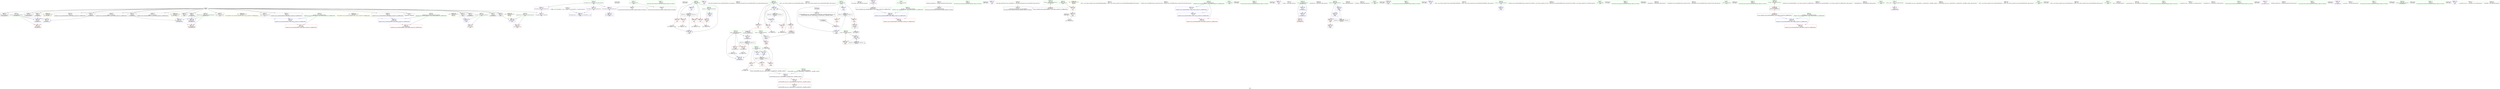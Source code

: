 digraph "SVFG" {
	label="SVFG";

	Node0x55ea2120b8f0 [shape=record,color=grey,label="{NodeID: 0\nNullPtr}"];
	Node0x55ea2120b8f0 -> Node0x55ea213693b0[style=solid];
	Node0x55ea2120b8f0 -> Node0x55ea213694b0[style=solid];
	Node0x55ea2120b8f0 -> Node0x55ea21369580[style=solid];
	Node0x55ea2120b8f0 -> Node0x55ea21369650[style=solid];
	Node0x55ea2120b8f0 -> Node0x55ea21369720[style=solid];
	Node0x55ea2120b8f0 -> Node0x55ea213697f0[style=solid];
	Node0x55ea2120b8f0 -> Node0x55ea213698c0[style=solid];
	Node0x55ea2120b8f0 -> Node0x55ea21369990[style=solid];
	Node0x55ea2120b8f0 -> Node0x55ea21369a60[style=solid];
	Node0x55ea2120b8f0 -> Node0x55ea21369b30[style=solid];
	Node0x55ea2120b8f0 -> Node0x55ea21369c00[style=solid];
	Node0x55ea2120b8f0 -> Node0x55ea21369cd0[style=solid];
	Node0x55ea2120b8f0 -> Node0x55ea21369da0[style=solid];
	Node0x55ea2120b8f0 -> Node0x55ea21369e70[style=solid];
	Node0x55ea2120b8f0 -> Node0x55ea21369f40[style=solid];
	Node0x55ea2120b8f0 -> Node0x55ea2136a010[style=solid];
	Node0x55ea2120b8f0 -> Node0x55ea2136a0e0[style=solid];
	Node0x55ea2120b8f0 -> Node0x55ea2136a1b0[style=solid];
	Node0x55ea2120b8f0 -> Node0x55ea2136a280[style=solid];
	Node0x55ea2120b8f0 -> Node0x55ea2136e1b0[style=solid];
	Node0x55ea213902f0 [shape=record,color=black,label="{NodeID: 346\n225 = PHI()\n}"];
	Node0x55ea2136f970 [shape=record,color=blue,label="{NodeID: 180\n272\<--333\nehselector.slot\<--\nmain\n}"];
	Node0x55ea2136f970 -> Node0x55ea2136dee0[style=dashed];
	Node0x55ea21367270 [shape=record,color=black,label="{NodeID: 97\n10\<--8\n\<--in\nCan only get source location for instruction, argument, global var or function.}"];
	Node0x55ea21364be0 [shape=record,color=green,label="{NodeID: 14\n135\<--1\n\<--dummyObj\nCan only get source location for instruction, argument, global var or function.}"];
	Node0x55ea213929a0 [shape=record,color=black,label="{NodeID: 360\n346 = PHI()\n}"];
	Node0x55ea21375a10 [shape=record,color=grey,label="{NodeID: 277\n348 = Binary(347, 289, )\n}"];
	Node0x55ea21366e10 [shape=record,color=purple,label="{NodeID: 111\n345\<--19\n\<--.str.4\nmain\n}"];
	Node0x55ea21365740 [shape=record,color=green,label="{NodeID: 28\n58\<--59\n_ZNSt14basic_ifstreamIcSt11char_traitsIcEEC1EPKcSt13_Ios_Openmode\<--_ZNSt14basic_ifstreamIcSt11char_traitsIcEEC1EPKcSt13_Ios_Openmode_field_insensitive\n}"];
	Node0x55ea2136cc30 [shape=record,color=red,label="{NodeID: 125\n147\<--121\n\<--i.addr\n_Z5writeB5cxx11i\n}"];
	Node0x55ea2136cc30 -> Node0x55ea21376790[style=solid];
	Node0x55ea213663c0 [shape=record,color=green,label="{NodeID: 42\n129\<--130\nehselector.slot\<--ehselector.slot_field_insensitive\n_Z5writeB5cxx11i\n}"];
	Node0x55ea213663c0 -> Node0x55ea2136cf70[style=solid];
	Node0x55ea213663c0 -> Node0x55ea2136ead0[style=solid];
	Node0x55ea213663c0 -> Node0x55ea2136ec70[style=solid];
	Node0x55ea2136d790 [shape=record,color=red,label="{NodeID: 139\n357\<--258\n\<--c\nmain\n}"];
	Node0x55ea2136d790 -> Node0x55ea21375890[style=solid];
	Node0x55ea21368090 [shape=record,color=green,label="{NodeID: 56\n222\<--223\n_ZNSt7__cxx1112basic_stringIcSt11char_traitsIcESaIcEEC1ERKS4_\<--_ZNSt7__cxx1112basic_stringIcSt11char_traitsIcESaIcEEC1ERKS4__field_insensitive\n}"];
	Node0x55ea21384ab0 [shape=record,color=yellow,style=double,label="{NodeID: 319\n16V_1 = ENCHI(MR_16V_0)\npts\{130 \}\nFun[_Z5writeB5cxx11i]}"];
	Node0x55ea21384ab0 -> Node0x55ea2136ead0[style=dashed];
	Node0x55ea21384ab0 -> Node0x55ea2136ec70[style=dashed];
	Node0x55ea2136e380 [shape=record,color=blue,label="{NodeID: 153\n77\<--83\nr\<--\n_Z4calci\n}"];
	Node0x55ea2136e380 -> Node0x55ea21380a10[style=dashed];
	Node0x55ea21368cb0 [shape=record,color=green,label="{NodeID: 70\n299\<--300\nllvm.ceil.f64\<--llvm.ceil.f64_field_insensitive\n}"];
	Node0x55ea2136eee0 [shape=record,color=blue,label="{NodeID: 167\n209\<--206\n__rhs.addr\<--__rhs\n_ZStplIcSt11char_traitsIcESaIcEENSt7__cxx1112basic_stringIT_T0_T1_EERKS8_PKS5_\n}"];
	Node0x55ea2136eee0 -> Node0x55ea2136d110[style=dashed];
	Node0x55ea21369990 [shape=record,color=black,label="{NodeID: 84\n188\<--3\nlpad.val\<--dummyVal\n_Z5writeB5cxx11i\n}"];
	Node0x55ea2135cbb0 [shape=record,color=green,label="{NodeID: 1\n7\<--1\n__dso_handle\<--dummyObj\nGlob }"];
	Node0x55ea21391c40 [shape=record,color=black,label="{NodeID: 347\n93 = PHI(105, )\n}"];
	Node0x55ea21391c40 -> Node0x55ea21375e90[style=solid];
	Node0x55ea2136fa40 [shape=record,color=blue,label="{NodeID: 181\n264\<--339\ni\<--inc\nmain\n}"];
	Node0x55ea2136fa40 -> Node0x55ea2136da00[style=dashed];
	Node0x55ea2136fa40 -> Node0x55ea2136dad0[style=dashed];
	Node0x55ea2136fa40 -> Node0x55ea2136dba0[style=dashed];
	Node0x55ea2136fa40 -> Node0x55ea2136dc70[style=dashed];
	Node0x55ea2136fa40 -> Node0x55ea2136fa40[style=dashed];
	Node0x55ea2136fa40 -> Node0x55ea21381e10[style=dashed];
	Node0x55ea21367370 [shape=record,color=black,label="{NodeID: 98\n38\<--39\n\<--_ZNSt8ios_base4InitD1Ev\nCan only get source location for instruction, argument, global var or function.}"];
	Node0x55ea21364c70 [shape=record,color=green,label="{NodeID: 15\n162\<--1\n\<--dummyObj\nCan only get source location for instruction, argument, global var or function.}"];
	Node0x55ea21392aa0 [shape=record,color=black,label="{NodeID: 361\n349 = PHI()\n}"];
	Node0x55ea21375b90 [shape=record,color=grey,label="{NodeID: 278\n339 = Binary(338, 289, )\n}"];
	Node0x55ea21375b90 -> Node0x55ea2136fa40[style=solid];
	Node0x55ea21366ee0 [shape=record,color=purple,label="{NodeID: 112\n316\<--21\n\<--.str.5\nmain\n}"];
	Node0x55ea21365840 [shape=record,color=green,label="{NodeID: 29\n62\<--68\n_ZNSt14basic_ifstreamIcSt11char_traitsIcEED1Ev\<--_ZNSt14basic_ifstreamIcSt11char_traitsIcEED1Ev_field_insensitive\n}"];
	Node0x55ea21365840 -> Node0x55ea21367470[style=solid];
	Node0x55ea2136cd00 [shape=record,color=red,label="{NodeID: 126\n160\<--121\n\<--i.addr\n_Z5writeB5cxx11i\n}"];
	Node0x55ea2136cd00 -> Node0x55ea21375d10[style=solid];
	Node0x55ea21366490 [shape=record,color=green,label="{NodeID: 43\n131\<--132\nref.tmp1\<--ref.tmp1_field_insensitive\n_Z5writeB5cxx11i\n|{<s0>10}}"];
	Node0x55ea21366490:s0 -> Node0x55ea21393070[style=solid,color=red];
	Node0x55ea2136d860 [shape=record,color=red,label="{NodeID: 140\n301\<--260\n\<--d\nmain\n}"];
	Node0x55ea2136d860 -> Node0x55ea213678b0[style=solid];
	Node0x55ea21368190 [shape=record,color=green,label="{NodeID: 57\n226\<--227\n_ZNSt7__cxx1112basic_stringIcSt11char_traitsIcESaIcEE6appendEPKc\<--_ZNSt7__cxx1112basic_stringIcSt11char_traitsIcESaIcEE6appendEPKc_field_insensitive\n}"];
	Node0x55ea2136e450 [shape=record,color=blue,label="{NodeID: 154\n79\<--85\nn\<--\n_Z4calci\n}"];
	Node0x55ea2136e450 -> Node0x55ea21380f10[style=dashed];
	Node0x55ea21368db0 [shape=record,color=green,label="{NodeID: 71\n309\<--310\n_ZStlsISt11char_traitsIcEERSt13basic_ostreamIcT_ES5_PKc\<--_ZStlsISt11char_traitsIcEERSt13basic_ostreamIcT_ES5_PKc_field_insensitive\n}"];
	Node0x55ea2136efb0 [shape=record,color=blue,label="{NodeID: 168\n211\<--135\nnrvo\<--\n_ZStplIcSt11char_traitsIcESaIcEENSt7__cxx1112basic_stringIT_T0_T1_EERKS8_PKS5_\n}"];
	Node0x55ea2136efb0 -> Node0x55ea2136f080[style=dashed];
	Node0x55ea21369a60 [shape=record,color=black,label="{NodeID: 85\n189\<--3\nlpad.val4\<--dummyVal\n_Z5writeB5cxx11i\n}"];
	Node0x55ea21360b40 [shape=record,color=green,label="{NodeID: 2\n12\<--1\n.str\<--dummyObj\nGlob }"];
	Node0x55ea21391e30 [shape=record,color=black,label="{NodeID: 348\n276 = PHI()\n}"];
	Node0x55ea2136fb10 [shape=record,color=blue,label="{NodeID: 182\n258\<--358\nc\<--inc22\nmain\n}"];
	Node0x55ea2136fb10 -> Node0x55ea21381410[style=dashed];
	Node0x55ea21367470 [shape=record,color=black,label="{NodeID: 99\n61\<--62\n\<--_ZNSt14basic_ifstreamIcSt11char_traitsIcEED1Ev\nCan only get source location for instruction, argument, global var or function.}"];
	Node0x55ea21364d00 [shape=record,color=green,label="{NodeID: 16\n180\<--1\n\<--dummyObj\nCan only get source location for instruction, argument, global var or function.}"];
	Node0x55ea21392ba0 [shape=record,color=black,label="{NodeID: 362\n351 = PHI()\n}"];
	Node0x55ea21375d10 [shape=record,color=grey,label="{NodeID: 279\n161 = Binary(160, 162, )\n}"];
	Node0x55ea21375d10 -> Node0x55ea2136e930[style=solid];
	Node0x55ea21366fb0 [shape=record,color=purple,label="{NodeID: 113\n350\<--21\n\<--.str.5\nmain\n}"];
	Node0x55ea21365940 [shape=record,color=green,label="{NodeID: 30\n71\<--72\n_Z4calci\<--_Z4calci_field_insensitive\n}"];
	Node0x55ea2136cdd0 [shape=record,color=red,label="{NodeID: 127\n181\<--123\nnrvo.val\<--nrvo\n_Z5writeB5cxx11i\n}"];
	Node0x55ea21366560 [shape=record,color=green,label="{NodeID: 44\n137\<--138\n_ZNSaIcEC1Ev\<--_ZNSaIcEC1Ev_field_insensitive\n}"];
	Node0x55ea2136d930 [shape=record,color=red,label="{NodeID: 141\n342\<--262\n\<--golabi\nmain\n}"];
	Node0x55ea2136d930 -> Node0x55ea21366930[style=solid];
	Node0x55ea21368290 [shape=record,color=green,label="{NodeID: 58\n251\<--252\nmain\<--main_field_insensitive\n}"];
	Node0x55ea2136e520 [shape=record,color=blue,label="{NodeID: 155\n77\<--96\nr\<--add\n_Z4calci\n}"];
	Node0x55ea2136e520 -> Node0x55ea21380a10[style=dashed];
	Node0x55ea21368eb0 [shape=record,color=green,label="{NodeID: 72\n314\<--315\n_ZNSolsEi\<--_ZNSolsEi_field_insensitive\n}"];
	Node0x55ea2136f080 [shape=record,color=blue,label="{NodeID: 169\n211\<--180\nnrvo\<--\n_ZStplIcSt11char_traitsIcESaIcEENSt7__cxx1112basic_stringIT_T0_T1_EERKS8_PKS5_\n}"];
	Node0x55ea2136f080 -> Node0x55ea2136d1e0[style=dashed];
	Node0x55ea21369b30 [shape=record,color=black,label="{NodeID: 86\n231\<--3\n\<--dummyVal\n_ZStplIcSt11char_traitsIcESaIcEENSt7__cxx1112basic_stringIT_T0_T1_EERKS8_PKS5_\n}"];
	Node0x55ea21364220 [shape=record,color=green,label="{NodeID: 3\n14\<--1\n.str.2\<--dummyObj\nGlob }"];
	Node0x55ea21391f00 [shape=record,color=black,label="{NodeID: 349\n285 = PHI()\n}"];
	Node0x55ea21367570 [shape=record,color=black,label="{NodeID: 100\n253\<--89\nmain_ret\<--\nmain\n}"];
	Node0x55ea21364d90 [shape=record,color=green,label="{NodeID: 17\n287\<--1\n\<--dummyObj\nCan only get source location for instruction, argument, global var or function.}"];
	Node0x55ea21392ca0 [shape=record,color=black,label="{NodeID: 363\n353 = PHI()\n}"];
	Node0x55ea21375e90 [shape=record,color=grey,label="{NodeID: 280\n96 = Binary(91, 93, )\n}"];
	Node0x55ea21375e90 -> Node0x55ea2136e520[style=solid];
	Node0x55ea21367080 [shape=record,color=purple,label="{NodeID: 114\n352\<--23\n\<--.str.6\nmain\n}"];
	Node0x55ea21365a40 [shape=record,color=green,label="{NodeID: 31\n75\<--76\nk.addr\<--k.addr_field_insensitive\n_Z4calci\n}"];
	Node0x55ea21365a40 -> Node0x55ea2136c680[style=solid];
	Node0x55ea21365a40 -> Node0x55ea2136e2b0[style=solid];
	Node0x55ea21380510 [shape=record,color=black,label="{NodeID: 294\nMR_10V_3 = PHI(MR_10V_4, MR_10V_2, )\npts\{122 \}\n}"];
	Node0x55ea21380510 -> Node0x55ea2136cc30[style=dashed];
	Node0x55ea21380510 -> Node0x55ea2136cd00[style=dashed];
	Node0x55ea21380510 -> Node0x55ea2136e930[style=dashed];
	Node0x55ea2136cea0 [shape=record,color=red,label="{NodeID: 128\n186\<--127\nexn\<--exn.slot\n_Z5writeB5cxx11i\n}"];
	Node0x55ea21366660 [shape=record,color=green,label="{NodeID: 45\n141\<--142\n_ZNSt7__cxx1112basic_stringIcSt11char_traitsIcESaIcEEC1EPKcRKS3_\<--_ZNSt7__cxx1112basic_stringIcSt11char_traitsIcESaIcEEC1EPKcRKS3__field_insensitive\n}"];
	Node0x55ea21384080 [shape=record,color=yellow,style=double,label="{NodeID: 308\n42V_1 = ENCHI(MR_42V_0)\npts\{271 \}\nFun[main]}"];
	Node0x55ea21384080 -> Node0x55ea2136f8a0[style=dashed];
	Node0x55ea2136da00 [shape=record,color=red,label="{NodeID: 142\n291\<--264\n\<--i\nmain\n}"];
	Node0x55ea2136da00 -> Node0x55ea21376490[style=solid];
	Node0x55ea21368390 [shape=record,color=green,label="{NodeID: 59\n254\<--255\nretval\<--retval_field_insensitive\nmain\n}"];
	Node0x55ea21368390 -> Node0x55ea2136f2f0[style=solid];
	Node0x55ea2136e5f0 [shape=record,color=blue,label="{NodeID: 156\n79\<--100\nn\<--sub\n_Z4calci\n}"];
	Node0x55ea2136e5f0 -> Node0x55ea21380f10[style=dashed];
	Node0x55ea21368fb0 [shape=record,color=green,label="{NodeID: 73\n321\<--322\n_ZStlsIcSt11char_traitsIcESaIcEERSt13basic_ostreamIT_T0_ES7_RKNSt7__cxx1112basic_stringIS4_S5_T1_EE\<--_ZStlsIcSt11char_traitsIcESaIcEERSt13basic_ostreamIT_T0_ES7_RKNSt7__cxx1112basic_stringIS4_S5_T1_EE_field_insensitive\n}"];
	Node0x55ea2136f150 [shape=record,color=blue,label="{NodeID: 170\n213\<--232\nexn.slot\<--\n_ZStplIcSt11char_traitsIcESaIcEENSt7__cxx1112basic_stringIT_T0_T1_EERKS8_PKS5_\n}"];
	Node0x55ea2136f150 -> Node0x55ea2136d2b0[style=dashed];
	Node0x55ea21369c00 [shape=record,color=black,label="{NodeID: 87\n232\<--3\n\<--dummyVal\n_ZStplIcSt11char_traitsIcESaIcEENSt7__cxx1112basic_stringIT_T0_T1_EERKS8_PKS5_\n}"];
	Node0x55ea21369c00 -> Node0x55ea2136f150[style=solid];
	Node0x55ea213642b0 [shape=record,color=green,label="{NodeID: 4\n16\<--1\n.str.3\<--dummyObj\nGlob }"];
	Node0x55ea21391fd0 [shape=record,color=black,label="{NodeID: 350\n37 = PHI()\n}"];
	Node0x55ea21367640 [shape=record,color=black,label="{NodeID: 101\n73\<--103\n_Z4calci_ret\<--\n_Z4calci\n|{<s0>22}}"];
	Node0x55ea21367640:s0 -> Node0x55ea21392370[style=solid,color=blue];
	Node0x55ea21364e20 [shape=record,color=green,label="{NodeID: 18\n289\<--1\n\<--dummyObj\nCan only get source location for instruction, argument, global var or function.}"];
	Node0x55ea21392da0 [shape=record,color=black,label="{NodeID: 364\n354 = PHI()\n}"];
	Node0x55ea21376010 [shape=record,color=grey,label="{NodeID: 281\n100 = Binary(98, 99, )\n}"];
	Node0x55ea21376010 -> Node0x55ea2136e5f0[style=solid];
	Node0x55ea2136c3b0 [shape=record,color=purple,label="{NodeID: 115\n399\<--25\nllvm.global_ctors_0\<--llvm.global_ctors\nGlob }"];
	Node0x55ea2136c3b0 -> Node0x55ea2136dfb0[style=solid];
	Node0x55ea21365b10 [shape=record,color=green,label="{NodeID: 32\n77\<--78\nr\<--r_field_insensitive\n_Z4calci\n}"];
	Node0x55ea21365b10 -> Node0x55ea2136c750[style=solid];
	Node0x55ea21365b10 -> Node0x55ea2136c820[style=solid];
	Node0x55ea21365b10 -> Node0x55ea2136e380[style=solid];
	Node0x55ea21365b10 -> Node0x55ea2136e520[style=solid];
	Node0x55ea21380a10 [shape=record,color=black,label="{NodeID: 295\nMR_4V_3 = PHI(MR_4V_4, MR_4V_2, )\npts\{78 \}\n}"];
	Node0x55ea21380a10 -> Node0x55ea2136c750[style=dashed];
	Node0x55ea21380a10 -> Node0x55ea2136c820[style=dashed];
	Node0x55ea21380a10 -> Node0x55ea2136e520[style=dashed];
	Node0x55ea2136cf70 [shape=record,color=red,label="{NodeID: 129\n187\<--129\nsel\<--ehselector.slot\n_Z5writeB5cxx11i\n}"];
	Node0x55ea21366760 [shape=record,color=green,label="{NodeID: 46\n144\<--145\n_ZNSaIcED1Ev\<--_ZNSaIcED1Ev_field_insensitive\n}"];
	Node0x55ea21384160 [shape=record,color=yellow,style=double,label="{NodeID: 309\n44V_1 = ENCHI(MR_44V_0)\npts\{273 \}\nFun[main]}"];
	Node0x55ea21384160 -> Node0x55ea2136f970[style=dashed];
	Node0x55ea2136dad0 [shape=record,color=red,label="{NodeID: 143\n294\<--264\n\<--i\nmain\n|{<s0>22}}"];
	Node0x55ea2136dad0:s0 -> Node0x55ea21393950[style=solid,color=red];
	Node0x55ea21368460 [shape=record,color=green,label="{NodeID: 60\n256\<--257\ncasenum\<--casenum_field_insensitive\nmain\n}"];
	Node0x55ea21368460 -> Node0x55ea2136d450[style=solid];
	Node0x55ea21368460 -> Node0x55ea2136f3c0[style=solid];
	Node0x55ea2136e6c0 [shape=record,color=blue,label="{NodeID: 157\n107\<--106\n__x.addr\<--__x\n_ZSt5log10IiEN9__gnu_cxx11__enable_ifIXsr12__is_integerIT_EE7__valueEdE6__typeES2_\n}"];
	Node0x55ea2136e6c0 -> Node0x55ea2136cb60[style=dashed];
	Node0x55ea213690b0 [shape=record,color=green,label="{NodeID: 74\n324\<--325\n_ZSt4endlIcSt11char_traitsIcEERSt13basic_ostreamIT_T0_ES6_\<--_ZSt4endlIcSt11char_traitsIcEERSt13basic_ostreamIT_T0_ES6__field_insensitive\n}"];
	Node0x55ea2136f220 [shape=record,color=blue,label="{NodeID: 171\n215\<--234\nehselector.slot\<--\n_ZStplIcSt11char_traitsIcESaIcEENSt7__cxx1112basic_stringIT_T0_T1_EERKS8_PKS5_\n}"];
	Node0x55ea2136f220 -> Node0x55ea2136d380[style=dashed];
	Node0x55ea21369cd0 [shape=record,color=black,label="{NodeID: 88\n234\<--3\n\<--dummyVal\n_ZStplIcSt11char_traitsIcESaIcEENSt7__cxx1112basic_stringIT_T0_T1_EERKS8_PKS5_\n}"];
	Node0x55ea21369cd0 -> Node0x55ea2136f220[style=solid];
	Node0x55ea2135fcd0 [shape=record,color=green,label="{NodeID: 5\n18\<--1\n_ZSt4cout\<--dummyObj\nGlob }"];
	Node0x55ea213920a0 [shape=record,color=black,label="{NodeID: 351\n60 = PHI()\n}"];
	Node0x55ea21367710 [shape=record,color=black,label="{NodeID: 102\n111\<--110\nconv\<--\n_ZSt5log10IiEN9__gnu_cxx11__enable_ifIXsr12__is_integerIT_EE7__valueEdE6__typeES2_\n}"];
	Node0x55ea21364eb0 [shape=record,color=green,label="{NodeID: 19\n306\<--1\n\<--dummyObj\nCan only get source location for instruction, argument, global var or function.}"];
	Node0x55ea21392e70 [shape=record,color=black,label="{NodeID: 365\n106 = PHI(92, )\n0th arg _ZSt5log10IiEN9__gnu_cxx11__enable_ifIXsr12__is_integerIT_EE7__valueEdE6__typeES2_ }"];
	Node0x55ea21392e70 -> Node0x55ea2136e6c0[style=solid];
	Node0x55ea21376190 [shape=record,color=grey,label="{NodeID: 282\n303 = cmp(298, 302, )\n}"];
	Node0x55ea2136c480 [shape=record,color=purple,label="{NodeID: 116\n400\<--25\nllvm.global_ctors_1\<--llvm.global_ctors\nGlob }"];
	Node0x55ea2136c480 -> Node0x55ea2136e0b0[style=solid];
	Node0x55ea21365be0 [shape=record,color=green,label="{NodeID: 33\n79\<--80\nn\<--n_field_insensitive\n_Z4calci\n}"];
	Node0x55ea21365be0 -> Node0x55ea2136c8f0[style=solid];
	Node0x55ea21365be0 -> Node0x55ea2136c9c0[style=solid];
	Node0x55ea21365be0 -> Node0x55ea2136ca90[style=solid];
	Node0x55ea21365be0 -> Node0x55ea2136e450[style=solid];
	Node0x55ea21365be0 -> Node0x55ea2136e5f0[style=solid];
	Node0x55ea21380f10 [shape=record,color=black,label="{NodeID: 296\nMR_6V_3 = PHI(MR_6V_4, MR_6V_2, )\npts\{80 \}\n}"];
	Node0x55ea21380f10 -> Node0x55ea2136c8f0[style=dashed];
	Node0x55ea21380f10 -> Node0x55ea2136c9c0[style=dashed];
	Node0x55ea21380f10 -> Node0x55ea2136ca90[style=dashed];
	Node0x55ea21380f10 -> Node0x55ea2136e5f0[style=dashed];
	Node0x55ea2136d040 [shape=record,color=red,label="{NodeID: 130\n220\<--207\n\<--__lhs.addr\n_ZStplIcSt11char_traitsIcESaIcEENSt7__cxx1112basic_stringIT_T0_T1_EERKS8_PKS5_\n}"];
	Node0x55ea21366860 [shape=record,color=green,label="{NodeID: 47\n152\<--153\n_ZStplIcSt11char_traitsIcESaIcEENSt7__cxx1112basic_stringIT_T0_T1_EERKS8_PKS5_\<--_ZStplIcSt11char_traitsIcESaIcEENSt7__cxx1112basic_stringIT_T0_T1_EERKS8_PKS5__field_insensitive\n}"];
	Node0x55ea2136dba0 [shape=record,color=red,label="{NodeID: 144\n318\<--264\n\<--i\nmain\n|{<s0>27}}"];
	Node0x55ea2136dba0:s0 -> Node0x55ea21393840[style=solid,color=red];
	Node0x55ea21368530 [shape=record,color=green,label="{NodeID: 61\n258\<--259\nc\<--c_field_insensitive\nmain\n}"];
	Node0x55ea21368530 -> Node0x55ea2136d520[style=solid];
	Node0x55ea21368530 -> Node0x55ea2136d5f0[style=solid];
	Node0x55ea21368530 -> Node0x55ea2136d6c0[style=solid];
	Node0x55ea21368530 -> Node0x55ea2136d790[style=solid];
	Node0x55ea21368530 -> Node0x55ea2136f490[style=solid];
	Node0x55ea21368530 -> Node0x55ea2136fb10[style=solid];
	Node0x55ea2136e790 [shape=record,color=blue,label="{NodeID: 158\n121\<--120\ni.addr\<--i\n_Z5writeB5cxx11i\n}"];
	Node0x55ea2136e790 -> Node0x55ea21380510[style=dashed];
	Node0x55ea213691b0 [shape=record,color=green,label="{NodeID: 75\n326\<--327\n_ZNSolsEPFRSoS_E\<--_ZNSolsEPFRSoS_E_field_insensitive\n}"];
	Node0x55ea2136f2f0 [shape=record,color=blue,label="{NodeID: 172\n254\<--89\nretval\<--\nmain\n}"];
	Node0x55ea21369da0 [shape=record,color=black,label="{NodeID: 89\n243\<--3\nlpad.val\<--dummyVal\n_ZStplIcSt11char_traitsIcESaIcEENSt7__cxx1112basic_stringIT_T0_T1_EERKS8_PKS5_\n}"];
	Node0x55ea2135fd60 [shape=record,color=green,label="{NodeID: 6\n19\<--1\n.str.4\<--dummyObj\nGlob }"];
	Node0x55ea21392170 [shape=record,color=black,label="{NodeID: 352\n112 = PHI()\n}"];
	Node0x55ea21392170 -> Node0x55ea213677e0[style=solid];
	Node0x55ea213677e0 [shape=record,color=black,label="{NodeID: 103\n105\<--112\n_ZSt5log10IiEN9__gnu_cxx11__enable_ifIXsr12__is_integerIT_EE7__valueEdE6__typeES2__ret\<--call\n_ZSt5log10IiEN9__gnu_cxx11__enable_ifIXsr12__is_integerIT_EE7__valueEdE6__typeES2_\n|{<s0>5}}"];
	Node0x55ea213677e0:s0 -> Node0x55ea21391c40[style=solid,color=blue];
	Node0x55ea21364f40 [shape=record,color=green,label="{NodeID: 20\n4\<--6\n_ZStL8__ioinit\<--_ZStL8__ioinit_field_insensitive\nGlob }"];
	Node0x55ea21364f40 -> Node0x55ea21366a00[style=solid];
	Node0x55ea21393070 [shape=record,color=black,label="{NodeID: 366\n204 = PHI(131, )\n0th arg _ZStplIcSt11char_traitsIcESaIcEENSt7__cxx1112basic_stringIT_T0_T1_EERKS8_PKS5_ }"];
	Node0x55ea21376310 [shape=record,color=grey,label="{NodeID: 283\n283 = cmp(281, 282, )\n}"];
	Node0x55ea2136c580 [shape=record,color=purple,label="{NodeID: 117\n401\<--25\nllvm.global_ctors_2\<--llvm.global_ctors\nGlob }"];
	Node0x55ea2136c580 -> Node0x55ea2136e1b0[style=solid];
	Node0x55ea21365cb0 [shape=record,color=green,label="{NodeID: 34\n94\<--95\n_ZSt5log10IiEN9__gnu_cxx11__enable_ifIXsr12__is_integerIT_EE7__valueEdE6__typeES2_\<--_ZSt5log10IiEN9__gnu_cxx11__enable_ifIXsr12__is_integerIT_EE7__valueEdE6__typeES2__field_insensitive\n}"];
	Node0x55ea21381410 [shape=record,color=black,label="{NodeID: 297\nMR_32V_3 = PHI(MR_32V_4, MR_32V_2, )\npts\{259 \}\n}"];
	Node0x55ea21381410 -> Node0x55ea2136d520[style=dashed];
	Node0x55ea21381410 -> Node0x55ea2136d5f0[style=dashed];
	Node0x55ea21381410 -> Node0x55ea2136d6c0[style=dashed];
	Node0x55ea21381410 -> Node0x55ea2136d790[style=dashed];
	Node0x55ea21381410 -> Node0x55ea2136fb10[style=dashed];
	Node0x55ea2136d110 [shape=record,color=red,label="{NodeID: 131\n224\<--209\n\<--__rhs.addr\n_ZStplIcSt11char_traitsIcESaIcEENSt7__cxx1112basic_stringIT_T0_T1_EERKS8_PKS5_\n}"];
	Node0x55ea21367980 [shape=record,color=green,label="{NodeID: 48\n155\<--156\n_ZNSt7__cxx1112basic_stringIcSt11char_traitsIcESaIcEEaSEOS4_\<--_ZNSt7__cxx1112basic_stringIcSt11char_traitsIcESaIcEEaSEOS4__field_insensitive\n}"];
	Node0x55ea2136dc70 [shape=record,color=red,label="{NodeID: 145\n338\<--264\n\<--i\nmain\n}"];
	Node0x55ea2136dc70 -> Node0x55ea21375b90[style=solid];
	Node0x55ea21368600 [shape=record,color=green,label="{NodeID: 62\n260\<--261\nd\<--d_field_insensitive\nmain\n}"];
	Node0x55ea21368600 -> Node0x55ea2136d860[style=solid];
	Node0x55ea2136e860 [shape=record,color=blue,label="{NodeID: 159\n123\<--135\nnrvo\<--\n_Z5writeB5cxx11i\n}"];
	Node0x55ea2136e860 -> Node0x55ea2136ed40[style=dashed];
	Node0x55ea213692b0 [shape=record,color=green,label="{NodeID: 76\n27\<--394\n_GLOBAL__sub_I_Marjan0003_2_1.cpp\<--_GLOBAL__sub_I_Marjan0003_2_1.cpp_field_insensitive\n}"];
	Node0x55ea213692b0 -> Node0x55ea2136e0b0[style=solid];
	Node0x55ea2136f3c0 [shape=record,color=blue,label="{NodeID: 173\n256\<--89\ncasenum\<--\nmain\n}"];
	Node0x55ea2136f3c0 -> Node0x55ea2136d450[style=dashed];
	Node0x55ea21369e70 [shape=record,color=black,label="{NodeID: 90\n244\<--3\nlpad.val1\<--dummyVal\n_ZStplIcSt11char_traitsIcESaIcEENSt7__cxx1112basic_stringIT_T0_T1_EERKS8_PKS5_\n}"];
	Node0x55ea2135fdf0 [shape=record,color=green,label="{NodeID: 7\n21\<--1\n.str.5\<--dummyObj\nGlob }"];
	Node0x55ea213922a0 [shape=record,color=black,label="{NodeID: 353\n323 = PHI()\n}"];
	Node0x55ea213678b0 [shape=record,color=black,label="{NodeID: 104\n302\<--301\nconv\<--\nmain\n}"];
	Node0x55ea213678b0 -> Node0x55ea21376190[style=solid];
	Node0x55ea21365040 [shape=record,color=green,label="{NodeID: 21\n8\<--11\nin\<--in_field_insensitive\nGlob }"];
	Node0x55ea21365040 -> Node0x55ea21367170[style=solid];
	Node0x55ea21365040 -> Node0x55ea21367270[style=solid];
	Node0x55ea21393360 [shape=record,color=black,label="{NodeID: 367\n205 = PHI(119, )\n1st arg _ZStplIcSt11char_traitsIcESaIcEENSt7__cxx1112basic_stringIT_T0_T1_EERKS8_PKS5_ }"];
	Node0x55ea21393360 -> Node0x55ea2136ee10[style=solid];
	Node0x55ea21376490 [shape=record,color=grey,label="{NodeID: 284\n292 = cmp(291, 85, )\n}"];
	Node0x55ea2136c680 [shape=record,color=red,label="{NodeID: 118\n99\<--75\n\<--k.addr\n_Z4calci\n}"];
	Node0x55ea2136c680 -> Node0x55ea21376010[style=solid];
	Node0x55ea21365db0 [shape=record,color=green,label="{NodeID: 35\n107\<--108\n__x.addr\<--__x.addr_field_insensitive\n_ZSt5log10IiEN9__gnu_cxx11__enable_ifIXsr12__is_integerIT_EE7__valueEdE6__typeES2_\n}"];
	Node0x55ea21365db0 -> Node0x55ea2136cb60[style=solid];
	Node0x55ea21365db0 -> Node0x55ea2136e6c0[style=solid];
	Node0x55ea21381910 [shape=record,color=black,label="{NodeID: 298\nMR_36V_2 = PHI(MR_36V_5, MR_36V_1, )\npts\{263 \}\n}"];
	Node0x55ea21381910 -> Node0x55ea2136f560[style=dashed];
	Node0x55ea2136d1e0 [shape=record,color=red,label="{NodeID: 132\n229\<--211\nnrvo.val\<--nrvo\n_ZStplIcSt11char_traitsIcESaIcEENSt7__cxx1112basic_stringIT_T0_T1_EERKS8_PKS5_\n}"];
	Node0x55ea21367a80 [shape=record,color=green,label="{NodeID: 49\n158\<--159\n_ZNSt7__cxx1112basic_stringIcSt11char_traitsIcESaIcEED1Ev\<--_ZNSt7__cxx1112basic_stringIcSt11char_traitsIcESaIcEED1Ev_field_insensitive\n}"];
	Node0x55ea2136dd40 [shape=record,color=red,label="{NodeID: 146\n297\<--266\n\<--result\nmain\n}"];
	Node0x55ea213686d0 [shape=record,color=green,label="{NodeID: 63\n262\<--263\ngolabi\<--golabi_field_insensitive\nmain\n}"];
	Node0x55ea213686d0 -> Node0x55ea2136d930[style=solid];
	Node0x55ea213686d0 -> Node0x55ea2136f560[style=solid];
	Node0x55ea213686d0 -> Node0x55ea2136f7d0[style=solid];
	Node0x55ea2136e930 [shape=record,color=blue,label="{NodeID: 160\n121\<--161\ni.addr\<--dec\n_Z5writeB5cxx11i\n}"];
	Node0x55ea2136e930 -> Node0x55ea21380510[style=dashed];
	Node0x55ea213693b0 [shape=record,color=black,label="{NodeID: 77\n2\<--3\ndummyVal\<--dummyVal\n}"];
	Node0x55ea2136f490 [shape=record,color=blue,label="{NodeID: 174\n258\<--89\nc\<--\nmain\n}"];
	Node0x55ea2136f490 -> Node0x55ea21381410[style=dashed];
	Node0x55ea21369f40 [shape=record,color=black,label="{NodeID: 91\n330\<--3\n\<--dummyVal\nmain\n}"];
	Node0x55ea2135fe80 [shape=record,color=green,label="{NodeID: 8\n23\<--1\n.str.6\<--dummyObj\nGlob }"];
	Node0x55ea21392370 [shape=record,color=black,label="{NodeID: 354\n295 = PHI(73, )\n}"];
	Node0x55ea21392370 -> Node0x55ea2136f700[style=solid];
	Node0x55ea21366930 [shape=record,color=black,label="{NodeID: 105\n343\<--342\ntobool\<--\nmain\n}"];
	Node0x55ea21365140 [shape=record,color=green,label="{NodeID: 22\n25\<--29\nllvm.global_ctors\<--llvm.global_ctors_field_insensitive\nGlob }"];
	Node0x55ea21365140 -> Node0x55ea2136c3b0[style=solid];
	Node0x55ea21365140 -> Node0x55ea2136c480[style=solid];
	Node0x55ea21365140 -> Node0x55ea2136c580[style=solid];
	Node0x55ea21393470 [shape=record,color=black,label="{NodeID: 368\n206 = PHI(150, )\n2nd arg _ZStplIcSt11char_traitsIcESaIcEENSt7__cxx1112basic_stringIT_T0_T1_EERKS8_PKS5_ }"];
	Node0x55ea21393470 -> Node0x55ea2136eee0[style=solid];
	Node0x55ea21376610 [shape=record,color=grey,label="{NodeID: 285\n88 = cmp(87, 89, )\n}"];
	Node0x55ea2136c750 [shape=record,color=red,label="{NodeID: 119\n91\<--77\n\<--r\n_Z4calci\n}"];
	Node0x55ea2136c750 -> Node0x55ea21375e90[style=solid];
	Node0x55ea21365e80 [shape=record,color=green,label="{NodeID: 36\n113\<--114\nlog10\<--log10_field_insensitive\n}"];
	Node0x55ea21381e10 [shape=record,color=black,label="{NodeID: 299\nMR_38V_2 = PHI(MR_38V_4, MR_38V_1, )\npts\{265 \}\n}"];
	Node0x55ea21381e10 -> Node0x55ea2136f630[style=dashed];
	Node0x55ea2136d2b0 [shape=record,color=red,label="{NodeID: 133\n241\<--213\nexn\<--exn.slot\n_ZStplIcSt11char_traitsIcESaIcEENSt7__cxx1112basic_stringIT_T0_T1_EERKS8_PKS5_\n}"];
	Node0x55ea21367b80 [shape=record,color=green,label="{NodeID: 50\n197\<--198\n__gxx_personality_v0\<--__gxx_personality_v0_field_insensitive\n}"];
	Node0x55ea2136de10 [shape=record,color=red,label="{NodeID: 147\n362\<--270\nexn\<--exn.slot\nmain\n}"];
	Node0x55ea213687a0 [shape=record,color=green,label="{NodeID: 64\n264\<--265\ni\<--i_field_insensitive\nmain\n}"];
	Node0x55ea213687a0 -> Node0x55ea2136da00[style=solid];
	Node0x55ea213687a0 -> Node0x55ea2136dad0[style=solid];
	Node0x55ea213687a0 -> Node0x55ea2136dba0[style=solid];
	Node0x55ea213687a0 -> Node0x55ea2136dc70[style=solid];
	Node0x55ea213687a0 -> Node0x55ea2136f630[style=solid];
	Node0x55ea213687a0 -> Node0x55ea2136fa40[style=solid];
	Node0x55ea2136ea00 [shape=record,color=blue,label="{NodeID: 161\n127\<--166\nexn.slot\<--\n_Z5writeB5cxx11i\n}"];
	Node0x55ea2136ea00 -> Node0x55ea2136cea0[style=dashed];
	Node0x55ea213694b0 [shape=record,color=black,label="{NodeID: 78\n165\<--3\n\<--dummyVal\n_Z5writeB5cxx11i\n}"];
	Node0x55ea2136f560 [shape=record,color=blue,label="{NodeID: 175\n262\<--287\ngolabi\<--\nmain\n}"];
	Node0x55ea2136f560 -> Node0x55ea2136d930[style=dashed];
	Node0x55ea2136f560 -> Node0x55ea2136f7d0[style=dashed];
	Node0x55ea2136f560 -> Node0x55ea21381910[style=dashed];
	Node0x55ea2136a010 [shape=record,color=black,label="{NodeID: 92\n331\<--3\n\<--dummyVal\nmain\n}"];
	Node0x55ea2136a010 -> Node0x55ea2136f8a0[style=solid];
	Node0x55ea2135f9a0 [shape=record,color=green,label="{NodeID: 9\n26\<--1\n\<--dummyObj\nCan only get source location for instruction, argument, global var or function.}"];
	Node0x55ea21392530 [shape=record,color=black,label="{NodeID: 355\n298 = PHI()\n}"];
	Node0x55ea21392530 -> Node0x55ea21376190[style=solid];
	Node0x55ea21366a00 [shape=record,color=purple,label="{NodeID: 106\n36\<--4\n\<--_ZStL8__ioinit\n__cxx_global_var_init\n}"];
	Node0x55ea21365240 [shape=record,color=green,label="{NodeID: 23\n30\<--31\n__cxx_global_var_init\<--__cxx_global_var_init_field_insensitive\n}"];
	Node0x55ea21393580 [shape=record,color=black,label="{NodeID: 369\n119 = PHI(268, )\n0th arg _Z5writeB5cxx11i |{<s0>10}}"];
	Node0x55ea21393580:s0 -> Node0x55ea21393360[style=solid,color=red];
	Node0x55ea21376790 [shape=record,color=grey,label="{NodeID: 286\n148 = cmp(147, 89, )\n}"];
	Node0x55ea2136c820 [shape=record,color=red,label="{NodeID: 120\n103\<--77\n\<--r\n_Z4calci\n}"];
	Node0x55ea2136c820 -> Node0x55ea21367640[style=solid];
	Node0x55ea21365f80 [shape=record,color=green,label="{NodeID: 37\n116\<--117\n_Z5writeB5cxx11i\<--_Z5writeB5cxx11i_field_insensitive\n}"];
	Node0x55ea21382310 [shape=record,color=black,label="{NodeID: 300\nMR_40V_2 = PHI(MR_40V_5, MR_40V_1, )\npts\{267 \}\n}"];
	Node0x55ea21382310 -> Node0x55ea2136f700[style=dashed];
	Node0x55ea21382310 -> Node0x55ea21382310[style=dashed];
	Node0x55ea2136d380 [shape=record,color=red,label="{NodeID: 134\n242\<--215\nsel\<--ehselector.slot\n_ZStplIcSt11char_traitsIcESaIcEENSt7__cxx1112basic_stringIT_T0_T1_EERKS8_PKS5_\n}"];
	Node0x55ea21367c80 [shape=record,color=green,label="{NodeID: 51\n207\<--208\n__lhs.addr\<--__lhs.addr_field_insensitive\n_ZStplIcSt11char_traitsIcESaIcEENSt7__cxx1112basic_stringIT_T0_T1_EERKS8_PKS5_\n}"];
	Node0x55ea21367c80 -> Node0x55ea2136d040[style=solid];
	Node0x55ea21367c80 -> Node0x55ea2136ee10[style=solid];
	Node0x55ea21384620 [shape=record,color=yellow,style=double,label="{NodeID: 314\n24V_1 = ENCHI(MR_24V_0)\npts\{214 \}\nFun[_ZStplIcSt11char_traitsIcESaIcEENSt7__cxx1112basic_stringIT_T0_T1_EERKS8_PKS5_]}"];
	Node0x55ea21384620 -> Node0x55ea2136f150[style=dashed];
	Node0x55ea2136dee0 [shape=record,color=red,label="{NodeID: 148\n363\<--272\nsel\<--ehselector.slot\nmain\n}"];
	Node0x55ea21368870 [shape=record,color=green,label="{NodeID: 65\n266\<--267\nresult\<--result_field_insensitive\nmain\n}"];
	Node0x55ea21368870 -> Node0x55ea2136dd40[style=solid];
	Node0x55ea21368870 -> Node0x55ea2136f700[style=solid];
	Node0x55ea2136ead0 [shape=record,color=blue,label="{NodeID: 162\n129\<--168\nehselector.slot\<--\n_Z5writeB5cxx11i\n}"];
	Node0x55ea2136ead0 -> Node0x55ea2136cf70[style=dashed];
	Node0x55ea21369580 [shape=record,color=black,label="{NodeID: 79\n166\<--3\n\<--dummyVal\n_Z5writeB5cxx11i\n}"];
	Node0x55ea21369580 -> Node0x55ea2136ea00[style=solid];
	Node0x55ea2136f630 [shape=record,color=blue,label="{NodeID: 176\n264\<--289\ni\<--\nmain\n}"];
	Node0x55ea2136f630 -> Node0x55ea2136da00[style=dashed];
	Node0x55ea2136f630 -> Node0x55ea2136dad0[style=dashed];
	Node0x55ea2136f630 -> Node0x55ea2136dba0[style=dashed];
	Node0x55ea2136f630 -> Node0x55ea2136dc70[style=dashed];
	Node0x55ea2136f630 -> Node0x55ea2136fa40[style=dashed];
	Node0x55ea2136f630 -> Node0x55ea21381e10[style=dashed];
	Node0x55ea2136a0e0 [shape=record,color=black,label="{NodeID: 93\n333\<--3\n\<--dummyVal\nmain\n}"];
	Node0x55ea2136a0e0 -> Node0x55ea2136f970[style=solid];
	Node0x55ea2135fa30 [shape=record,color=green,label="{NodeID: 10\n57\<--1\n\<--dummyObj\nCan only get source location for instruction, argument, global var or function.}"];
	Node0x55ea21392600 [shape=record,color=black,label="{NodeID: 356\n308 = PHI()\n}"];
	Node0x55ea21366ad0 [shape=record,color=purple,label="{NodeID: 107\n55\<--12\n\<--.str\n__cxx_global_var_init.1\n}"];
	Node0x55ea21365340 [shape=record,color=green,label="{NodeID: 24\n34\<--35\n_ZNSt8ios_base4InitC1Ev\<--_ZNSt8ios_base4InitC1Ev_field_insensitive\n}"];
	Node0x55ea21393840 [shape=record,color=black,label="{NodeID: 370\n120 = PHI(318, )\n1st arg _Z5writeB5cxx11i }"];
	Node0x55ea21393840 -> Node0x55ea2136e790[style=solid];
	Node0x55ea2136c8f0 [shape=record,color=red,label="{NodeID: 121\n87\<--79\n\<--n\n_Z4calci\n}"];
	Node0x55ea2136c8f0 -> Node0x55ea21376610[style=solid];
	Node0x55ea21366080 [shape=record,color=green,label="{NodeID: 38\n121\<--122\ni.addr\<--i.addr_field_insensitive\n_Z5writeB5cxx11i\n}"];
	Node0x55ea21366080 -> Node0x55ea2136cc30[style=solid];
	Node0x55ea21366080 -> Node0x55ea2136cd00[style=solid];
	Node0x55ea21366080 -> Node0x55ea2136e790[style=solid];
	Node0x55ea21366080 -> Node0x55ea2136e930[style=solid];
	Node0x55ea2136d450 [shape=record,color=red,label="{NodeID: 135\n282\<--256\n\<--casenum\nmain\n}"];
	Node0x55ea2136d450 -> Node0x55ea21376310[style=solid];
	Node0x55ea21367d50 [shape=record,color=green,label="{NodeID: 52\n209\<--210\n__rhs.addr\<--__rhs.addr_field_insensitive\n_ZStplIcSt11char_traitsIcESaIcEENSt7__cxx1112basic_stringIT_T0_T1_EERKS8_PKS5_\n}"];
	Node0x55ea21367d50 -> Node0x55ea2136d110[style=solid];
	Node0x55ea21367d50 -> Node0x55ea2136eee0[style=solid];
	Node0x55ea21384700 [shape=record,color=yellow,style=double,label="{NodeID: 315\n26V_1 = ENCHI(MR_26V_0)\npts\{216 \}\nFun[_ZStplIcSt11char_traitsIcESaIcEENSt7__cxx1112basic_stringIT_T0_T1_EERKS8_PKS5_]}"];
	Node0x55ea21384700 -> Node0x55ea2136f220[style=dashed];
	Node0x55ea2136dfb0 [shape=record,color=blue,label="{NodeID: 149\n399\<--26\nllvm.global_ctors_0\<--\nGlob }"];
	Node0x55ea21368940 [shape=record,color=green,label="{NodeID: 66\n268\<--269\nref.tmp\<--ref.tmp_field_insensitive\nmain\n|{<s0>27}}"];
	Node0x55ea21368940:s0 -> Node0x55ea21393580[style=solid,color=red];
	Node0x55ea2136eba0 [shape=record,color=blue,label="{NodeID: 163\n127\<--173\nexn.slot\<--\n_Z5writeB5cxx11i\n}"];
	Node0x55ea2136eba0 -> Node0x55ea2136cea0[style=dashed];
	Node0x55ea21369650 [shape=record,color=black,label="{NodeID: 80\n168\<--3\n\<--dummyVal\n_Z5writeB5cxx11i\n}"];
	Node0x55ea21369650 -> Node0x55ea2136ead0[style=solid];
	Node0x55ea2136f700 [shape=record,color=blue,label="{NodeID: 177\n266\<--295\nresult\<--call5\nmain\n}"];
	Node0x55ea2136f700 -> Node0x55ea2136dd40[style=dashed];
	Node0x55ea2136f700 -> Node0x55ea2136f700[style=dashed];
	Node0x55ea2136f700 -> Node0x55ea21382310[style=dashed];
	Node0x55ea2136a1b0 [shape=record,color=black,label="{NodeID: 94\n364\<--3\nlpad.val\<--dummyVal\nmain\n}"];
	Node0x55ea2135fb00 [shape=record,color=green,label="{NodeID: 11\n83\<--1\n\<--dummyObj\nCan only get source location for instruction, argument, global var or function.}"];
	Node0x55ea213926d0 [shape=record,color=black,label="{NodeID: 357\n313 = PHI()\n}"];
	Node0x55ea21366ba0 [shape=record,color=purple,label="{NodeID: 108\n139\<--14\n\<--.str.2\n_Z5writeB5cxx11i\n}"];
	Node0x55ea21365440 [shape=record,color=green,label="{NodeID: 25\n40\<--41\n__cxa_atexit\<--__cxa_atexit_field_insensitive\n}"];
	Node0x55ea21393950 [shape=record,color=black,label="{NodeID: 371\n74 = PHI(294, )\n0th arg _Z4calci }"];
	Node0x55ea21393950 -> Node0x55ea2136e2b0[style=solid];
	Node0x55ea2136c9c0 [shape=record,color=red,label="{NodeID: 122\n92\<--79\n\<--n\n_Z4calci\n|{<s0>5}}"];
	Node0x55ea2136c9c0:s0 -> Node0x55ea21392e70[style=solid,color=red];
	Node0x55ea21366150 [shape=record,color=green,label="{NodeID: 39\n123\<--124\nnrvo\<--nrvo_field_insensitive\n_Z5writeB5cxx11i\n}"];
	Node0x55ea21366150 -> Node0x55ea2136cdd0[style=solid];
	Node0x55ea21366150 -> Node0x55ea2136e860[style=solid];
	Node0x55ea21366150 -> Node0x55ea2136ed40[style=solid];
	Node0x55ea2136d520 [shape=record,color=red,label="{NodeID: 136\n281\<--258\n\<--c\nmain\n}"];
	Node0x55ea2136d520 -> Node0x55ea21376310[style=solid];
	Node0x55ea21367e20 [shape=record,color=green,label="{NodeID: 53\n211\<--212\nnrvo\<--nrvo_field_insensitive\n_ZStplIcSt11char_traitsIcESaIcEENSt7__cxx1112basic_stringIT_T0_T1_EERKS8_PKS5_\n}"];
	Node0x55ea21367e20 -> Node0x55ea2136d1e0[style=solid];
	Node0x55ea21367e20 -> Node0x55ea2136efb0[style=solid];
	Node0x55ea21367e20 -> Node0x55ea2136f080[style=solid];
	Node0x55ea2136e0b0 [shape=record,color=blue,label="{NodeID: 150\n400\<--27\nllvm.global_ctors_1\<--_GLOBAL__sub_I_Marjan0003_2_1.cpp\nGlob }"];
	Node0x55ea21368a10 [shape=record,color=green,label="{NodeID: 67\n270\<--271\nexn.slot\<--exn.slot_field_insensitive\nmain\n}"];
	Node0x55ea21368a10 -> Node0x55ea2136de10[style=solid];
	Node0x55ea21368a10 -> Node0x55ea2136f8a0[style=solid];
	Node0x55ea2136ec70 [shape=record,color=blue,label="{NodeID: 164\n129\<--175\nehselector.slot\<--\n_Z5writeB5cxx11i\n}"];
	Node0x55ea2136ec70 -> Node0x55ea2136cf70[style=dashed];
	Node0x55ea21369720 [shape=record,color=black,label="{NodeID: 81\n172\<--3\n\<--dummyVal\n_Z5writeB5cxx11i\n}"];
	Node0x55ea2136f7d0 [shape=record,color=blue,label="{NodeID: 178\n262\<--306\ngolabi\<--\nmain\n}"];
	Node0x55ea2136f7d0 -> Node0x55ea2136d930[style=dashed];
	Node0x55ea2136f7d0 -> Node0x55ea21381910[style=dashed];
	Node0x55ea2136a280 [shape=record,color=black,label="{NodeID: 95\n365\<--3\nlpad.val24\<--dummyVal\nmain\n}"];
	Node0x55ea2135fbd0 [shape=record,color=green,label="{NodeID: 12\n85\<--1\n\<--dummyObj\nCan only get source location for instruction, argument, global var or function.}"];
	Node0x55ea213927a0 [shape=record,color=black,label="{NodeID: 358\n317 = PHI()\n}"];
	Node0x55ea21375710 [shape=record,color=grey,label="{NodeID: 275\n312 = Binary(311, 289, )\n}"];
	Node0x55ea21366c70 [shape=record,color=purple,label="{NodeID: 109\n150\<--16\n\<--.str.3\n_Z5writeB5cxx11i\n|{<s0>10}}"];
	Node0x55ea21366c70:s0 -> Node0x55ea21393470[style=solid,color=red];
	Node0x55ea21365540 [shape=record,color=green,label="{NodeID: 26\n39\<--45\n_ZNSt8ios_base4InitD1Ev\<--_ZNSt8ios_base4InitD1Ev_field_insensitive\n}"];
	Node0x55ea21365540 -> Node0x55ea21367370[style=solid];
	Node0x55ea2136ca90 [shape=record,color=red,label="{NodeID: 123\n98\<--79\n\<--n\n_Z4calci\n}"];
	Node0x55ea2136ca90 -> Node0x55ea21376010[style=solid];
	Node0x55ea21366220 [shape=record,color=green,label="{NodeID: 40\n125\<--126\nref.tmp\<--ref.tmp_field_insensitive\n_Z5writeB5cxx11i\n}"];
	Node0x55ea2136d5f0 [shape=record,color=red,label="{NodeID: 137\n311\<--258\n\<--c\nmain\n}"];
	Node0x55ea2136d5f0 -> Node0x55ea21375710[style=solid];
	Node0x55ea21367ef0 [shape=record,color=green,label="{NodeID: 54\n213\<--214\nexn.slot\<--exn.slot_field_insensitive\n_ZStplIcSt11char_traitsIcESaIcEENSt7__cxx1112basic_stringIT_T0_T1_EERKS8_PKS5_\n}"];
	Node0x55ea21367ef0 -> Node0x55ea2136d2b0[style=solid];
	Node0x55ea21367ef0 -> Node0x55ea2136f150[style=solid];
	Node0x55ea2136e1b0 [shape=record,color=blue, style = dotted,label="{NodeID: 151\n401\<--3\nllvm.global_ctors_2\<--dummyVal\nGlob }"];
	Node0x55ea21368ae0 [shape=record,color=green,label="{NodeID: 68\n272\<--273\nehselector.slot\<--ehselector.slot_field_insensitive\nmain\n}"];
	Node0x55ea21368ae0 -> Node0x55ea2136dee0[style=solid];
	Node0x55ea21368ae0 -> Node0x55ea2136f970[style=solid];
	Node0x55ea2136ed40 [shape=record,color=blue,label="{NodeID: 165\n123\<--180\nnrvo\<--\n_Z5writeB5cxx11i\n}"];
	Node0x55ea2136ed40 -> Node0x55ea2136cdd0[style=dashed];
	Node0x55ea213697f0 [shape=record,color=black,label="{NodeID: 82\n173\<--3\n\<--dummyVal\n_Z5writeB5cxx11i\n}"];
	Node0x55ea213697f0 -> Node0x55ea2136eba0[style=solid];
	Node0x55ea2138ff30 [shape=record,color=black,label="{NodeID: 345\n154 = PHI()\n}"];
	Node0x55ea2136f8a0 [shape=record,color=blue,label="{NodeID: 179\n270\<--331\nexn.slot\<--\nmain\n}"];
	Node0x55ea2136f8a0 -> Node0x55ea2136de10[style=dashed];
	Node0x55ea21367170 [shape=record,color=black,label="{NodeID: 96\n9\<--8\n\<--in\nCan only get source location for instruction, argument, global var or function.}"];
	Node0x55ea21364b50 [shape=record,color=green,label="{NodeID: 13\n89\<--1\n\<--dummyObj\nCan only get source location for instruction, argument, global var or function.}"];
	Node0x55ea213928a0 [shape=record,color=black,label="{NodeID: 359\n320 = PHI()\n}"];
	Node0x55ea21375890 [shape=record,color=grey,label="{NodeID: 276\n358 = Binary(357, 289, )\n}"];
	Node0x55ea21375890 -> Node0x55ea2136fb10[style=solid];
	Node0x55ea21366d40 [shape=record,color=purple,label="{NodeID: 110\n307\<--19\n\<--.str.4\nmain\n}"];
	Node0x55ea21365640 [shape=record,color=green,label="{NodeID: 27\n52\<--53\n__cxx_global_var_init.1\<--__cxx_global_var_init.1_field_insensitive\n}"];
	Node0x55ea2136cb60 [shape=record,color=red,label="{NodeID: 124\n110\<--107\n\<--__x.addr\n_ZSt5log10IiEN9__gnu_cxx11__enable_ifIXsr12__is_integerIT_EE7__valueEdE6__typeES2_\n}"];
	Node0x55ea2136cb60 -> Node0x55ea21367710[style=solid];
	Node0x55ea213662f0 [shape=record,color=green,label="{NodeID: 41\n127\<--128\nexn.slot\<--exn.slot_field_insensitive\n_Z5writeB5cxx11i\n}"];
	Node0x55ea213662f0 -> Node0x55ea2136cea0[style=solid];
	Node0x55ea213662f0 -> Node0x55ea2136ea00[style=solid];
	Node0x55ea213662f0 -> Node0x55ea2136eba0[style=solid];
	Node0x55ea21383d00 [shape=record,color=yellow,style=double,label="{NodeID: 304\n34V_1 = ENCHI(MR_34V_0)\npts\{261 \}\nFun[main]}"];
	Node0x55ea21383d00 -> Node0x55ea2136d860[style=dashed];
	Node0x55ea2136d6c0 [shape=record,color=red,label="{NodeID: 138\n347\<--258\n\<--c\nmain\n}"];
	Node0x55ea2136d6c0 -> Node0x55ea21375a10[style=solid];
	Node0x55ea21367fc0 [shape=record,color=green,label="{NodeID: 55\n215\<--216\nehselector.slot\<--ehselector.slot_field_insensitive\n_ZStplIcSt11char_traitsIcESaIcEENSt7__cxx1112basic_stringIT_T0_T1_EERKS8_PKS5_\n}"];
	Node0x55ea21367fc0 -> Node0x55ea2136d380[style=solid];
	Node0x55ea21367fc0 -> Node0x55ea2136f220[style=solid];
	Node0x55ea213849d0 [shape=record,color=yellow,style=double,label="{NodeID: 318\n14V_1 = ENCHI(MR_14V_0)\npts\{128 \}\nFun[_Z5writeB5cxx11i]}"];
	Node0x55ea213849d0 -> Node0x55ea2136ea00[style=dashed];
	Node0x55ea213849d0 -> Node0x55ea2136eba0[style=dashed];
	Node0x55ea2136e2b0 [shape=record,color=blue,label="{NodeID: 152\n75\<--74\nk.addr\<--k\n_Z4calci\n}"];
	Node0x55ea2136e2b0 -> Node0x55ea2136c680[style=dashed];
	Node0x55ea21368bb0 [shape=record,color=green,label="{NodeID: 69\n277\<--278\n_ZNSirsERi\<--_ZNSirsERi_field_insensitive\n}"];
	Node0x55ea2136ee10 [shape=record,color=blue,label="{NodeID: 166\n207\<--205\n__lhs.addr\<--__lhs\n_ZStplIcSt11char_traitsIcESaIcEENSt7__cxx1112basic_stringIT_T0_T1_EERKS8_PKS5_\n}"];
	Node0x55ea2136ee10 -> Node0x55ea2136d040[style=dashed];
	Node0x55ea213698c0 [shape=record,color=black,label="{NodeID: 83\n175\<--3\n\<--dummyVal\n_Z5writeB5cxx11i\n}"];
	Node0x55ea213698c0 -> Node0x55ea2136ec70[style=solid];
}
